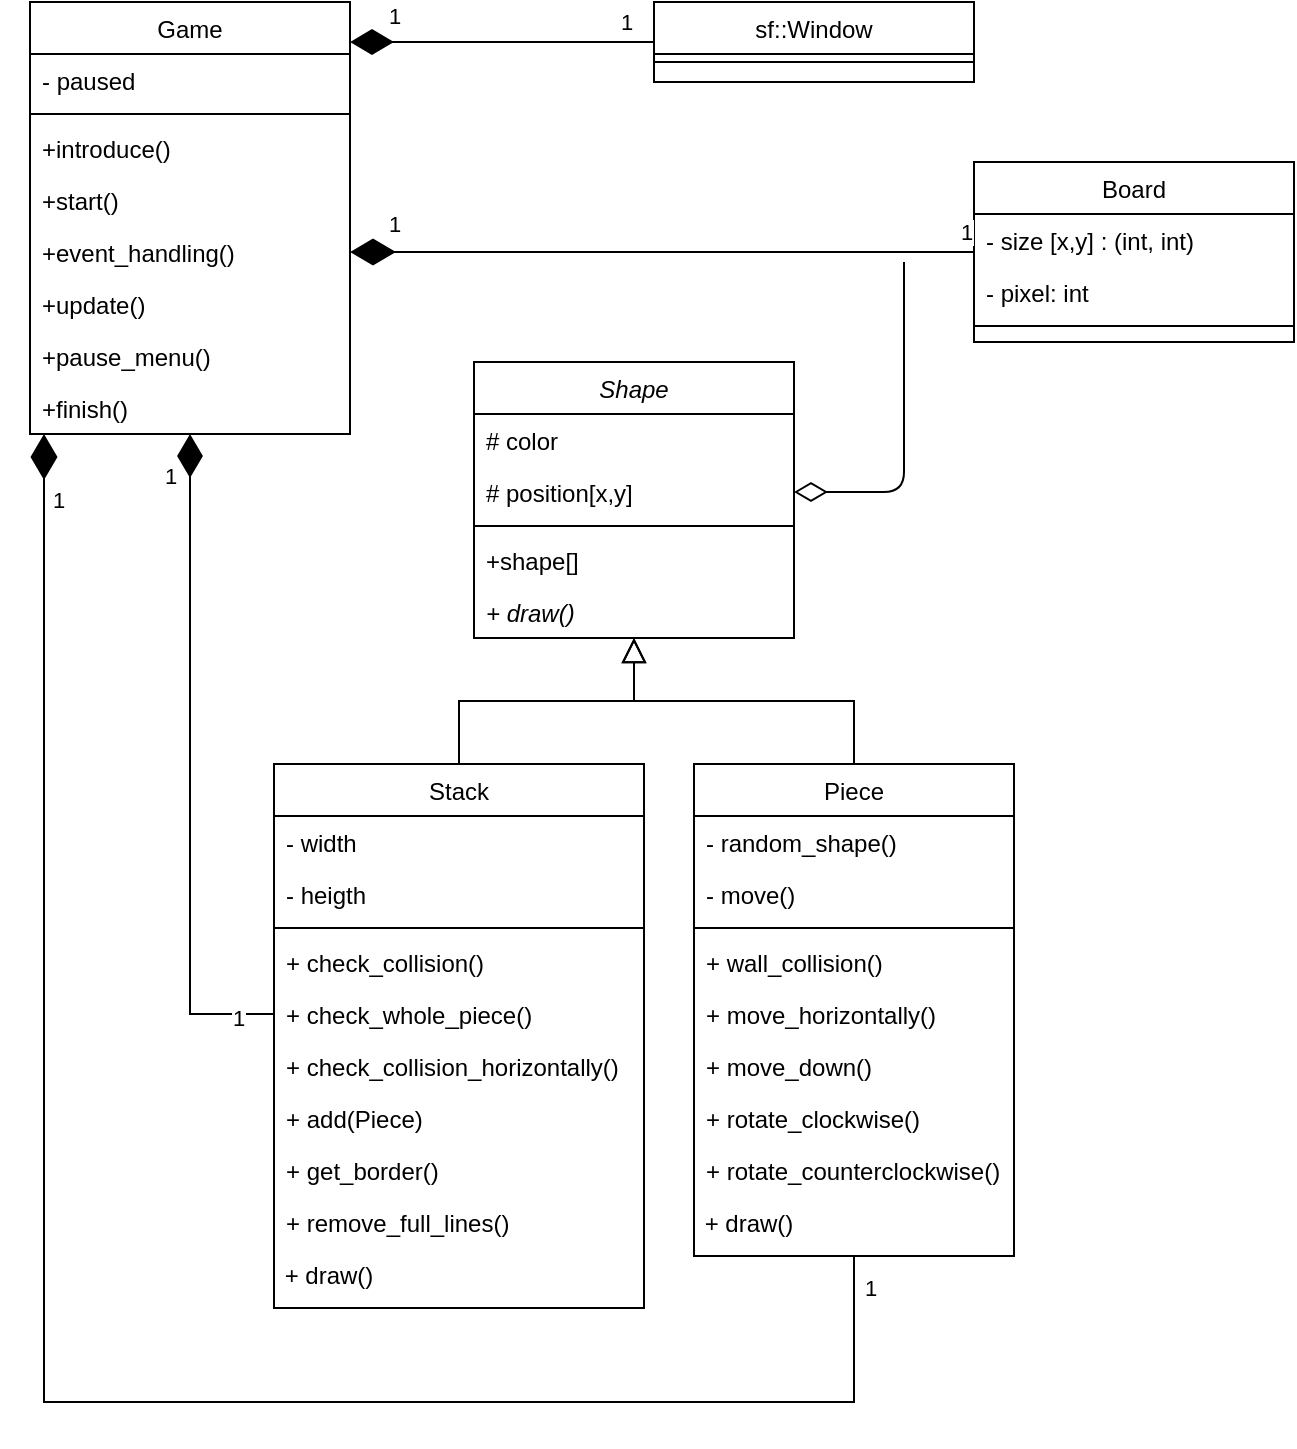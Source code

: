 <mxfile version="14.2.6" type="device"><diagram id="C5RBs43oDa-KdzZeNtuy" name="Page-1"><mxGraphModel dx="1422" dy="735" grid="1" gridSize="10" guides="1" tooltips="1" connect="1" arrows="1" fold="1" page="1" pageScale="1" pageWidth="827" pageHeight="1169" math="0" shadow="0"><root><mxCell id="WIyWlLk6GJQsqaUBKTNV-0"/><mxCell id="WIyWlLk6GJQsqaUBKTNV-1" parent="WIyWlLk6GJQsqaUBKTNV-0"/><mxCell id="zkfFHV4jXpPFQw0GAbJ--0" value="Shape" style="swimlane;fontStyle=2;align=center;verticalAlign=top;childLayout=stackLayout;horizontal=1;startSize=26;horizontalStack=0;resizeParent=1;resizeLast=0;collapsible=1;marginBottom=0;rounded=0;shadow=0;strokeWidth=1;" parent="WIyWlLk6GJQsqaUBKTNV-1" vertex="1"><mxGeometry x="295" y="220" width="160" height="138" as="geometry"><mxRectangle x="230" y="140" width="160" height="26" as="alternateBounds"/></mxGeometry></mxCell><mxCell id="zkfFHV4jXpPFQw0GAbJ--1" value="# color" style="text;align=left;verticalAlign=top;spacingLeft=4;spacingRight=4;overflow=hidden;rotatable=0;points=[[0,0.5],[1,0.5]];portConstraint=eastwest;" parent="zkfFHV4jXpPFQw0GAbJ--0" vertex="1"><mxGeometry y="26" width="160" height="26" as="geometry"/></mxCell><mxCell id="zkfFHV4jXpPFQw0GAbJ--2" value="# position[x,y] " style="text;align=left;verticalAlign=top;spacingLeft=4;spacingRight=4;overflow=hidden;rotatable=0;points=[[0,0.5],[1,0.5]];portConstraint=eastwest;rounded=0;shadow=0;html=0;" parent="zkfFHV4jXpPFQw0GAbJ--0" vertex="1"><mxGeometry y="52" width="160" height="26" as="geometry"/></mxCell><mxCell id="zkfFHV4jXpPFQw0GAbJ--4" value="" style="line;html=1;strokeWidth=1;align=left;verticalAlign=middle;spacingTop=-1;spacingLeft=3;spacingRight=3;rotatable=0;labelPosition=right;points=[];portConstraint=eastwest;" parent="zkfFHV4jXpPFQw0GAbJ--0" vertex="1"><mxGeometry y="78" width="160" height="8" as="geometry"/></mxCell><mxCell id="zkfFHV4jXpPFQw0GAbJ--5" value="+shape[]" style="text;align=left;verticalAlign=top;spacingLeft=4;spacingRight=4;overflow=hidden;rotatable=0;points=[[0,0.5],[1,0.5]];portConstraint=eastwest;" parent="zkfFHV4jXpPFQw0GAbJ--0" vertex="1"><mxGeometry y="86" width="160" height="26" as="geometry"/></mxCell><mxCell id="DZ3U3CuPHDs9YRrr7y2g-0" value="+ draw()" style="text;align=left;verticalAlign=top;spacingLeft=4;spacingRight=4;overflow=hidden;rotatable=0;points=[[0,0.5],[1,0.5]];portConstraint=eastwest;fontStyle=2" parent="zkfFHV4jXpPFQw0GAbJ--0" vertex="1"><mxGeometry y="112" width="160" height="26" as="geometry"/></mxCell><mxCell id="zkfFHV4jXpPFQw0GAbJ--6" value="Stack" style="swimlane;fontStyle=0;align=center;verticalAlign=top;childLayout=stackLayout;horizontal=1;startSize=26;horizontalStack=0;resizeParent=1;resizeLast=0;collapsible=1;marginBottom=0;rounded=0;shadow=0;strokeWidth=1;" parent="WIyWlLk6GJQsqaUBKTNV-1" vertex="1"><mxGeometry x="195" y="421" width="185" height="272" as="geometry"><mxRectangle x="130" y="380" width="160" height="26" as="alternateBounds"/></mxGeometry></mxCell><mxCell id="O7mnen8dqpZkSPlZ2x7N-7" value="- width" style="text;align=left;verticalAlign=top;spacingLeft=4;spacingRight=4;overflow=hidden;rotatable=0;points=[[0,0.5],[1,0.5]];portConstraint=eastwest;fontStyle=0" parent="zkfFHV4jXpPFQw0GAbJ--6" vertex="1"><mxGeometry y="26" width="185" height="26" as="geometry"/></mxCell><mxCell id="O7mnen8dqpZkSPlZ2x7N-8" value="- heigth" style="text;align=left;verticalAlign=top;spacingLeft=4;spacingRight=4;overflow=hidden;rotatable=0;points=[[0,0.5],[1,0.5]];portConstraint=eastwest;fontStyle=0" parent="zkfFHV4jXpPFQw0GAbJ--6" vertex="1"><mxGeometry y="52" width="185" height="26" as="geometry"/></mxCell><mxCell id="zkfFHV4jXpPFQw0GAbJ--9" value="" style="line;html=1;strokeWidth=1;align=left;verticalAlign=middle;spacingTop=-1;spacingLeft=3;spacingRight=3;rotatable=0;labelPosition=right;points=[];portConstraint=eastwest;" parent="zkfFHV4jXpPFQw0GAbJ--6" vertex="1"><mxGeometry y="78" width="185" height="8" as="geometry"/></mxCell><mxCell id="zkfFHV4jXpPFQw0GAbJ--10" value="+ check_collision()" style="text;align=left;verticalAlign=top;spacingLeft=4;spacingRight=4;overflow=hidden;rotatable=0;points=[[0,0.5],[1,0.5]];portConstraint=eastwest;fontStyle=0" parent="zkfFHV4jXpPFQw0GAbJ--6" vertex="1"><mxGeometry y="86" width="185" height="26" as="geometry"/></mxCell><mxCell id="zkfFHV4jXpPFQw0GAbJ--11" value="+ check_whole_piece()&#xA;&#xA;" style="text;align=left;verticalAlign=top;spacingLeft=4;spacingRight=4;overflow=hidden;rotatable=0;points=[[0,0.5],[1,0.5]];portConstraint=eastwest;" parent="zkfFHV4jXpPFQw0GAbJ--6" vertex="1"><mxGeometry y="112" width="185" height="26" as="geometry"/></mxCell><mxCell id="O7mnen8dqpZkSPlZ2x7N-9" value="+ check_collision_horizontally()" style="text;align=left;verticalAlign=top;spacingLeft=4;spacingRight=4;overflow=hidden;rotatable=0;points=[[0,0.5],[1,0.5]];portConstraint=eastwest;fontStyle=0" parent="zkfFHV4jXpPFQw0GAbJ--6" vertex="1"><mxGeometry y="138" width="185" height="26" as="geometry"/></mxCell><mxCell id="O7mnen8dqpZkSPlZ2x7N-10" value="+ add(Piece)" style="text;align=left;verticalAlign=top;spacingLeft=4;spacingRight=4;overflow=hidden;rotatable=0;points=[[0,0.5],[1,0.5]];portConstraint=eastwest;" parent="zkfFHV4jXpPFQw0GAbJ--6" vertex="1"><mxGeometry y="164" width="185" height="26" as="geometry"/></mxCell><mxCell id="O7mnen8dqpZkSPlZ2x7N-11" value="+ get_border()" style="text;align=left;verticalAlign=top;spacingLeft=4;spacingRight=4;overflow=hidden;rotatable=0;points=[[0,0.5],[1,0.5]];portConstraint=eastwest;" parent="zkfFHV4jXpPFQw0GAbJ--6" vertex="1"><mxGeometry y="190" width="185" height="26" as="geometry"/></mxCell><mxCell id="DZ3U3CuPHDs9YRrr7y2g-1" value="+ remove_full_lines()" style="text;align=left;verticalAlign=top;spacingLeft=4;spacingRight=4;overflow=hidden;rotatable=0;points=[[0,0.5],[1,0.5]];portConstraint=eastwest;" parent="zkfFHV4jXpPFQw0GAbJ--6" vertex="1"><mxGeometry y="216" width="185" height="26" as="geometry"/></mxCell><mxCell id="O7mnen8dqpZkSPlZ2x7N-12" value="&amp;nbsp;+ draw()" style="text;whiteSpace=wrap;html=1;" parent="zkfFHV4jXpPFQw0GAbJ--6" vertex="1"><mxGeometry y="242" width="185" height="30" as="geometry"/></mxCell><mxCell id="zkfFHV4jXpPFQw0GAbJ--12" value="" style="endArrow=block;endSize=10;endFill=0;shadow=0;strokeWidth=1;rounded=0;edgeStyle=elbowEdgeStyle;elbow=vertical;" parent="WIyWlLk6GJQsqaUBKTNV-1" source="zkfFHV4jXpPFQw0GAbJ--6" target="zkfFHV4jXpPFQw0GAbJ--0" edge="1"><mxGeometry width="160" relative="1" as="geometry"><mxPoint x="275" y="264" as="sourcePoint"/><mxPoint x="275" y="264" as="targetPoint"/></mxGeometry></mxCell><mxCell id="O7mnen8dqpZkSPlZ2x7N-4" style="edgeStyle=orthogonalEdgeStyle;rounded=0;orthogonalLoop=1;jettySize=auto;html=1;exitX=0.5;exitY=1;exitDx=0;exitDy=0;endArrow=diamondThin;endFill=1;endSize=20;" parent="WIyWlLk6GJQsqaUBKTNV-1" source="zkfFHV4jXpPFQw0GAbJ--13" edge="1"><mxGeometry relative="1" as="geometry"><mxPoint x="80" y="256" as="targetPoint"/><mxPoint x="485" y="607" as="sourcePoint"/><Array as="points"><mxPoint x="485" y="740"/><mxPoint x="80" y="740"/></Array></mxGeometry></mxCell><mxCell id="O7mnen8dqpZkSPlZ2x7N-5" value="1" style="edgeLabel;html=1;align=center;verticalAlign=middle;resizable=0;points=[];" parent="O7mnen8dqpZkSPlZ2x7N-4" vertex="1" connectable="0"><mxGeometry x="0.962" y="-3" relative="1" as="geometry"><mxPoint x="4" y="14" as="offset"/></mxGeometry></mxCell><mxCell id="O7mnen8dqpZkSPlZ2x7N-6" value="1" style="edgeLabel;html=1;align=center;verticalAlign=middle;resizable=0;points=[];" parent="O7mnen8dqpZkSPlZ2x7N-4" vertex="1" connectable="0"><mxGeometry x="-0.922" y="2" relative="1" as="geometry"><mxPoint x="6" y="-22" as="offset"/></mxGeometry></mxCell><mxCell id="zkfFHV4jXpPFQw0GAbJ--13" value="Piece" style="swimlane;fontStyle=0;align=center;verticalAlign=top;childLayout=stackLayout;horizontal=1;startSize=26;horizontalStack=0;resizeParent=1;resizeLast=0;collapsible=1;marginBottom=0;rounded=0;shadow=0;strokeWidth=1;" parent="WIyWlLk6GJQsqaUBKTNV-1" vertex="1"><mxGeometry x="405" y="421" width="160" height="246" as="geometry"><mxRectangle x="340" y="380" width="170" height="26" as="alternateBounds"/></mxGeometry></mxCell><mxCell id="O7mnen8dqpZkSPlZ2x7N-13" value="- random_shape()" style="text;align=left;verticalAlign=top;spacingLeft=4;spacingRight=4;overflow=hidden;rotatable=0;points=[[0,0.5],[1,0.5]];portConstraint=eastwest;fontStyle=0" parent="zkfFHV4jXpPFQw0GAbJ--13" vertex="1"><mxGeometry y="26" width="160" height="26" as="geometry"/></mxCell><mxCell id="O7mnen8dqpZkSPlZ2x7N-14" value="- move()" style="text;align=left;verticalAlign=top;spacingLeft=4;spacingRight=4;overflow=hidden;rotatable=0;points=[[0,0.5],[1,0.5]];portConstraint=eastwest;fontStyle=0" parent="zkfFHV4jXpPFQw0GAbJ--13" vertex="1"><mxGeometry y="52" width="160" height="26" as="geometry"/></mxCell><mxCell id="zkfFHV4jXpPFQw0GAbJ--15" value="" style="line;html=1;strokeWidth=1;align=left;verticalAlign=middle;spacingTop=-1;spacingLeft=3;spacingRight=3;rotatable=0;labelPosition=right;points=[];portConstraint=eastwest;" parent="zkfFHV4jXpPFQw0GAbJ--13" vertex="1"><mxGeometry y="78" width="160" height="8" as="geometry"/></mxCell><mxCell id="DZ3U3CuPHDs9YRrr7y2g-3" value="+ wall_collision()&#xA;" style="text;align=left;verticalAlign=top;spacingLeft=4;spacingRight=4;overflow=hidden;rotatable=0;points=[[0,0.5],[1,0.5]];portConstraint=eastwest;fontStyle=0" parent="zkfFHV4jXpPFQw0GAbJ--13" vertex="1"><mxGeometry y="86" width="160" height="26" as="geometry"/></mxCell><mxCell id="DZ3U3CuPHDs9YRrr7y2g-4" value="+ move_horizontally()" style="text;align=left;verticalAlign=top;spacingLeft=4;spacingRight=4;overflow=hidden;rotatable=0;points=[[0,0.5],[1,0.5]];portConstraint=eastwest;fontStyle=0" parent="zkfFHV4jXpPFQw0GAbJ--13" vertex="1"><mxGeometry y="112" width="160" height="26" as="geometry"/></mxCell><mxCell id="DZ3U3CuPHDs9YRrr7y2g-6" value="+ move_down()" style="text;align=left;verticalAlign=top;spacingLeft=4;spacingRight=4;overflow=hidden;rotatable=0;points=[[0,0.5],[1,0.5]];portConstraint=eastwest;fontStyle=0" parent="zkfFHV4jXpPFQw0GAbJ--13" vertex="1"><mxGeometry y="138" width="160" height="26" as="geometry"/></mxCell><mxCell id="DZ3U3CuPHDs9YRrr7y2g-7" value="+ rotate_clockwise()" style="text;align=left;verticalAlign=top;spacingLeft=4;spacingRight=4;overflow=hidden;rotatable=0;points=[[0,0.5],[1,0.5]];portConstraint=eastwest;fontStyle=0" parent="zkfFHV4jXpPFQw0GAbJ--13" vertex="1"><mxGeometry y="164" width="160" height="26" as="geometry"/></mxCell><mxCell id="O7mnen8dqpZkSPlZ2x7N-15" value="+ rotate_counterclockwise()" style="text;align=left;verticalAlign=top;spacingLeft=4;spacingRight=4;overflow=hidden;rotatable=0;points=[[0,0.5],[1,0.5]];portConstraint=eastwest;fontStyle=0" parent="zkfFHV4jXpPFQw0GAbJ--13" vertex="1"><mxGeometry y="190" width="160" height="26" as="geometry"/></mxCell><mxCell id="O7mnen8dqpZkSPlZ2x7N-16" value="&amp;nbsp;+ draw()" style="text;whiteSpace=wrap;html=1;" parent="zkfFHV4jXpPFQw0GAbJ--13" vertex="1"><mxGeometry y="216" width="160" height="30" as="geometry"/></mxCell><mxCell id="zkfFHV4jXpPFQw0GAbJ--16" value="" style="endArrow=block;endSize=10;endFill=0;shadow=0;strokeWidth=1;rounded=0;edgeStyle=elbowEdgeStyle;elbow=vertical;" parent="WIyWlLk6GJQsqaUBKTNV-1" source="zkfFHV4jXpPFQw0GAbJ--13" target="zkfFHV4jXpPFQw0GAbJ--0" edge="1"><mxGeometry width="160" relative="1" as="geometry"><mxPoint x="285" y="434" as="sourcePoint"/><mxPoint x="385" y="332" as="targetPoint"/></mxGeometry></mxCell><mxCell id="zkfFHV4jXpPFQw0GAbJ--17" value="Game" style="swimlane;fontStyle=0;align=center;verticalAlign=top;childLayout=stackLayout;horizontal=1;startSize=26;horizontalStack=0;resizeParent=1;resizeLast=0;collapsible=1;marginBottom=0;rounded=0;shadow=0;strokeWidth=1;" parent="WIyWlLk6GJQsqaUBKTNV-1" vertex="1"><mxGeometry x="73" y="40" width="160" height="216" as="geometry"><mxRectangle x="550" y="140" width="160" height="26" as="alternateBounds"/></mxGeometry></mxCell><mxCell id="zkfFHV4jXpPFQw0GAbJ--20" value="- paused" style="text;align=left;verticalAlign=top;spacingLeft=4;spacingRight=4;overflow=hidden;rotatable=0;points=[[0,0.5],[1,0.5]];portConstraint=eastwest;rounded=0;shadow=0;html=0;" parent="zkfFHV4jXpPFQw0GAbJ--17" vertex="1"><mxGeometry y="26" width="160" height="26" as="geometry"/></mxCell><mxCell id="zkfFHV4jXpPFQw0GAbJ--23" value="" style="line;html=1;strokeWidth=1;align=left;verticalAlign=middle;spacingTop=-1;spacingLeft=3;spacingRight=3;rotatable=0;labelPosition=right;points=[];portConstraint=eastwest;" parent="zkfFHV4jXpPFQw0GAbJ--17" vertex="1"><mxGeometry y="52" width="160" height="8" as="geometry"/></mxCell><mxCell id="zkfFHV4jXpPFQw0GAbJ--24" value="+introduce()" style="text;align=left;verticalAlign=top;spacingLeft=4;spacingRight=4;overflow=hidden;rotatable=0;points=[[0,0.5],[1,0.5]];portConstraint=eastwest;" parent="zkfFHV4jXpPFQw0GAbJ--17" vertex="1"><mxGeometry y="60" width="160" height="26" as="geometry"/></mxCell><mxCell id="zkfFHV4jXpPFQw0GAbJ--25" value="+start()" style="text;align=left;verticalAlign=top;spacingLeft=4;spacingRight=4;overflow=hidden;rotatable=0;points=[[0,0.5],[1,0.5]];portConstraint=eastwest;" parent="zkfFHV4jXpPFQw0GAbJ--17" vertex="1"><mxGeometry y="86" width="160" height="26" as="geometry"/></mxCell><mxCell id="O7mnen8dqpZkSPlZ2x7N-3" value="+event_handling()" style="text;align=left;verticalAlign=top;spacingLeft=4;spacingRight=4;overflow=hidden;rotatable=0;points=[[0,0.5],[1,0.5]];portConstraint=eastwest;" parent="zkfFHV4jXpPFQw0GAbJ--17" vertex="1"><mxGeometry y="112" width="160" height="26" as="geometry"/></mxCell><mxCell id="O7mnen8dqpZkSPlZ2x7N-0" value="+update()" style="text;align=left;verticalAlign=top;spacingLeft=4;spacingRight=4;overflow=hidden;rotatable=0;points=[[0,0.5],[1,0.5]];portConstraint=eastwest;" parent="zkfFHV4jXpPFQw0GAbJ--17" vertex="1"><mxGeometry y="138" width="160" height="26" as="geometry"/></mxCell><mxCell id="O7mnen8dqpZkSPlZ2x7N-1" value="+pause_menu()" style="text;align=left;verticalAlign=top;spacingLeft=4;spacingRight=4;overflow=hidden;rotatable=0;points=[[0,0.5],[1,0.5]];portConstraint=eastwest;" parent="zkfFHV4jXpPFQw0GAbJ--17" vertex="1"><mxGeometry y="164" width="160" height="26" as="geometry"/></mxCell><mxCell id="O7mnen8dqpZkSPlZ2x7N-2" value="+finish()" style="text;align=left;verticalAlign=top;spacingLeft=4;spacingRight=4;overflow=hidden;rotatable=0;points=[[0,0.5],[1,0.5]];portConstraint=eastwest;" parent="zkfFHV4jXpPFQw0GAbJ--17" vertex="1"><mxGeometry y="190" width="160" height="26" as="geometry"/></mxCell><mxCell id="DZ3U3CuPHDs9YRrr7y2g-10" value="Board" style="swimlane;fontStyle=0;align=center;verticalAlign=top;childLayout=stackLayout;horizontal=1;startSize=26;horizontalStack=0;resizeParent=1;resizeLast=0;collapsible=1;marginBottom=0;rounded=0;shadow=0;strokeWidth=1;" parent="WIyWlLk6GJQsqaUBKTNV-1" vertex="1"><mxGeometry x="545" y="120" width="160" height="90" as="geometry"><mxRectangle x="550" y="140" width="160" height="26" as="alternateBounds"/></mxGeometry></mxCell><mxCell id="DZ3U3CuPHDs9YRrr7y2g-11" value="- size [x,y] : (int, int)" style="text;align=left;verticalAlign=top;spacingLeft=4;spacingRight=4;overflow=hidden;rotatable=0;points=[[0,0.5],[1,0.5]];portConstraint=eastwest;" parent="DZ3U3CuPHDs9YRrr7y2g-10" vertex="1"><mxGeometry y="26" width="160" height="26" as="geometry"/></mxCell><mxCell id="O7mnen8dqpZkSPlZ2x7N-17" value="- pixel: int" style="text;align=left;verticalAlign=top;spacingLeft=4;spacingRight=4;overflow=hidden;rotatable=0;points=[[0,0.5],[1,0.5]];portConstraint=eastwest;" parent="DZ3U3CuPHDs9YRrr7y2g-10" vertex="1"><mxGeometry y="52" width="160" height="26" as="geometry"/></mxCell><mxCell id="DZ3U3CuPHDs9YRrr7y2g-16" value="" style="line;html=1;strokeWidth=1;align=left;verticalAlign=middle;spacingTop=-1;spacingLeft=3;spacingRight=3;rotatable=0;labelPosition=right;points=[];portConstraint=eastwest;" parent="DZ3U3CuPHDs9YRrr7y2g-10" vertex="1"><mxGeometry y="78" width="160" height="8" as="geometry"/></mxCell><mxCell id="DZ3U3CuPHDs9YRrr7y2g-19" style="edgeStyle=orthogonalEdgeStyle;rounded=0;orthogonalLoop=1;jettySize=auto;html=1;exitX=0;exitY=0.5;exitDx=0;exitDy=0;startSize=10;endArrow=diamondThin;endFill=1;endSize=19;strokeWidth=1;entryX=0.5;entryY=1;entryDx=0;entryDy=0;" parent="WIyWlLk6GJQsqaUBKTNV-1" source="zkfFHV4jXpPFQw0GAbJ--11" target="zkfFHV4jXpPFQw0GAbJ--17" edge="1"><mxGeometry relative="1" as="geometry"><mxPoint x="153" y="190" as="targetPoint"/></mxGeometry></mxCell><mxCell id="DZ3U3CuPHDs9YRrr7y2g-20" value="1" style="edgeLabel;html=1;align=center;verticalAlign=middle;resizable=0;points=[];" parent="DZ3U3CuPHDs9YRrr7y2g-19" vertex="1" connectable="0"><mxGeometry x="-0.892" y="2" relative="1" as="geometry"><mxPoint as="offset"/></mxGeometry></mxCell><mxCell id="DZ3U3CuPHDs9YRrr7y2g-21" value="1" style="edgeLabel;html=1;align=center;verticalAlign=middle;resizable=0;points=[];" parent="DZ3U3CuPHDs9YRrr7y2g-19" vertex="1" connectable="0"><mxGeometry x="0.92" y="1" relative="1" as="geometry"><mxPoint x="-9" y="7" as="offset"/></mxGeometry></mxCell><mxCell id="DZ3U3CuPHDs9YRrr7y2g-36" style="edgeStyle=orthogonalEdgeStyle;rounded=0;orthogonalLoop=1;jettySize=auto;html=1;exitX=0;exitY=0.5;exitDx=0;exitDy=0;entryX=1;entryY=0;entryDx=0;entryDy=0;startArrow=none;startFill=0;startSize=19;endArrow=diamondThin;endFill=1;endSize=19;strokeWidth=1;exitPerimeter=0;" parent="WIyWlLk6GJQsqaUBKTNV-1" source="DZ3U3CuPHDs9YRrr7y2g-26" edge="1"><mxGeometry relative="1" as="geometry"><mxPoint x="233" y="60" as="targetPoint"/><Array as="points"><mxPoint x="340" y="60"/><mxPoint x="340" y="60"/></Array></mxGeometry></mxCell><mxCell id="DZ3U3CuPHDs9YRrr7y2g-37" value="1" style="edgeLabel;html=1;align=center;verticalAlign=middle;resizable=0;points=[];" parent="DZ3U3CuPHDs9YRrr7y2g-36" vertex="1" connectable="0"><mxGeometry x="0.817" y="-4" relative="1" as="geometry"><mxPoint x="8" y="-9" as="offset"/></mxGeometry></mxCell><mxCell id="DZ3U3CuPHDs9YRrr7y2g-38" value="1" style="edgeLabel;html=1;align=center;verticalAlign=middle;resizable=0;points=[];" parent="DZ3U3CuPHDs9YRrr7y2g-36" vertex="1" connectable="0"><mxGeometry x="-0.817" y="-1" relative="1" as="geometry"><mxPoint y="-9" as="offset"/></mxGeometry></mxCell><mxCell id="DZ3U3CuPHDs9YRrr7y2g-26" value="sf::Window" style="swimlane;fontStyle=0;align=center;verticalAlign=top;childLayout=stackLayout;horizontal=1;startSize=26;horizontalStack=0;resizeParent=1;resizeLast=0;collapsible=1;marginBottom=0;rounded=0;shadow=0;strokeWidth=1;" parent="WIyWlLk6GJQsqaUBKTNV-1" vertex="1"><mxGeometry x="385" y="40" width="160" height="40" as="geometry"><mxRectangle x="550" y="140" width="160" height="26" as="alternateBounds"/></mxGeometry></mxCell><mxCell id="DZ3U3CuPHDs9YRrr7y2g-30" value="" style="line;html=1;strokeWidth=1;align=left;verticalAlign=middle;spacingTop=-1;spacingLeft=3;spacingRight=3;rotatable=0;labelPosition=right;points=[];portConstraint=eastwest;" parent="DZ3U3CuPHDs9YRrr7y2g-26" vertex="1"><mxGeometry y="26" width="160" height="8" as="geometry"/></mxCell><mxCell id="O7mnen8dqpZkSPlZ2x7N-19" style="edgeStyle=orthogonalEdgeStyle;rounded=0;orthogonalLoop=1;jettySize=auto;html=1;exitX=0;exitY=0.5;exitDx=0;exitDy=0;entryX=1;entryY=0.5;entryDx=0;entryDy=0;endArrow=diamondThin;endFill=1;endSize=20;" parent="WIyWlLk6GJQsqaUBKTNV-1" source="DZ3U3CuPHDs9YRrr7y2g-11" target="O7mnen8dqpZkSPlZ2x7N-3" edge="1"><mxGeometry relative="1" as="geometry"><Array as="points"><mxPoint x="545" y="165"/></Array></mxGeometry></mxCell><mxCell id="O7mnen8dqpZkSPlZ2x7N-20" value="&lt;div&gt;1&lt;/div&gt;" style="edgeLabel;html=1;align=center;verticalAlign=middle;resizable=0;points=[];" parent="O7mnen8dqpZkSPlZ2x7N-19" vertex="1" connectable="0"><mxGeometry x="0.862" relative="1" as="geometry"><mxPoint y="-14" as="offset"/></mxGeometry></mxCell><mxCell id="O7mnen8dqpZkSPlZ2x7N-21" value="1" style="edgeLabel;html=1;align=center;verticalAlign=middle;resizable=0;points=[];" parent="O7mnen8dqpZkSPlZ2x7N-19" vertex="1" connectable="0"><mxGeometry x="-0.937" y="-1" relative="1" as="geometry"><mxPoint y="-9" as="offset"/></mxGeometry></mxCell><mxCell id="XXRWT3cU9_FDxgI8yOF4-2" value="" style="endArrow=none;html=1;exitX=1;exitY=0.5;exitDx=0;exitDy=0;startArrow=diamondThin;startFill=0;endSize=12;startSize=14;" edge="1" parent="WIyWlLk6GJQsqaUBKTNV-1" source="zkfFHV4jXpPFQw0GAbJ--2"><mxGeometry width="50" height="50" relative="1" as="geometry"><mxPoint x="510" y="310" as="sourcePoint"/><mxPoint x="510" y="170" as="targetPoint"/><Array as="points"><mxPoint x="510" y="285"/></Array></mxGeometry></mxCell></root></mxGraphModel></diagram></mxfile>